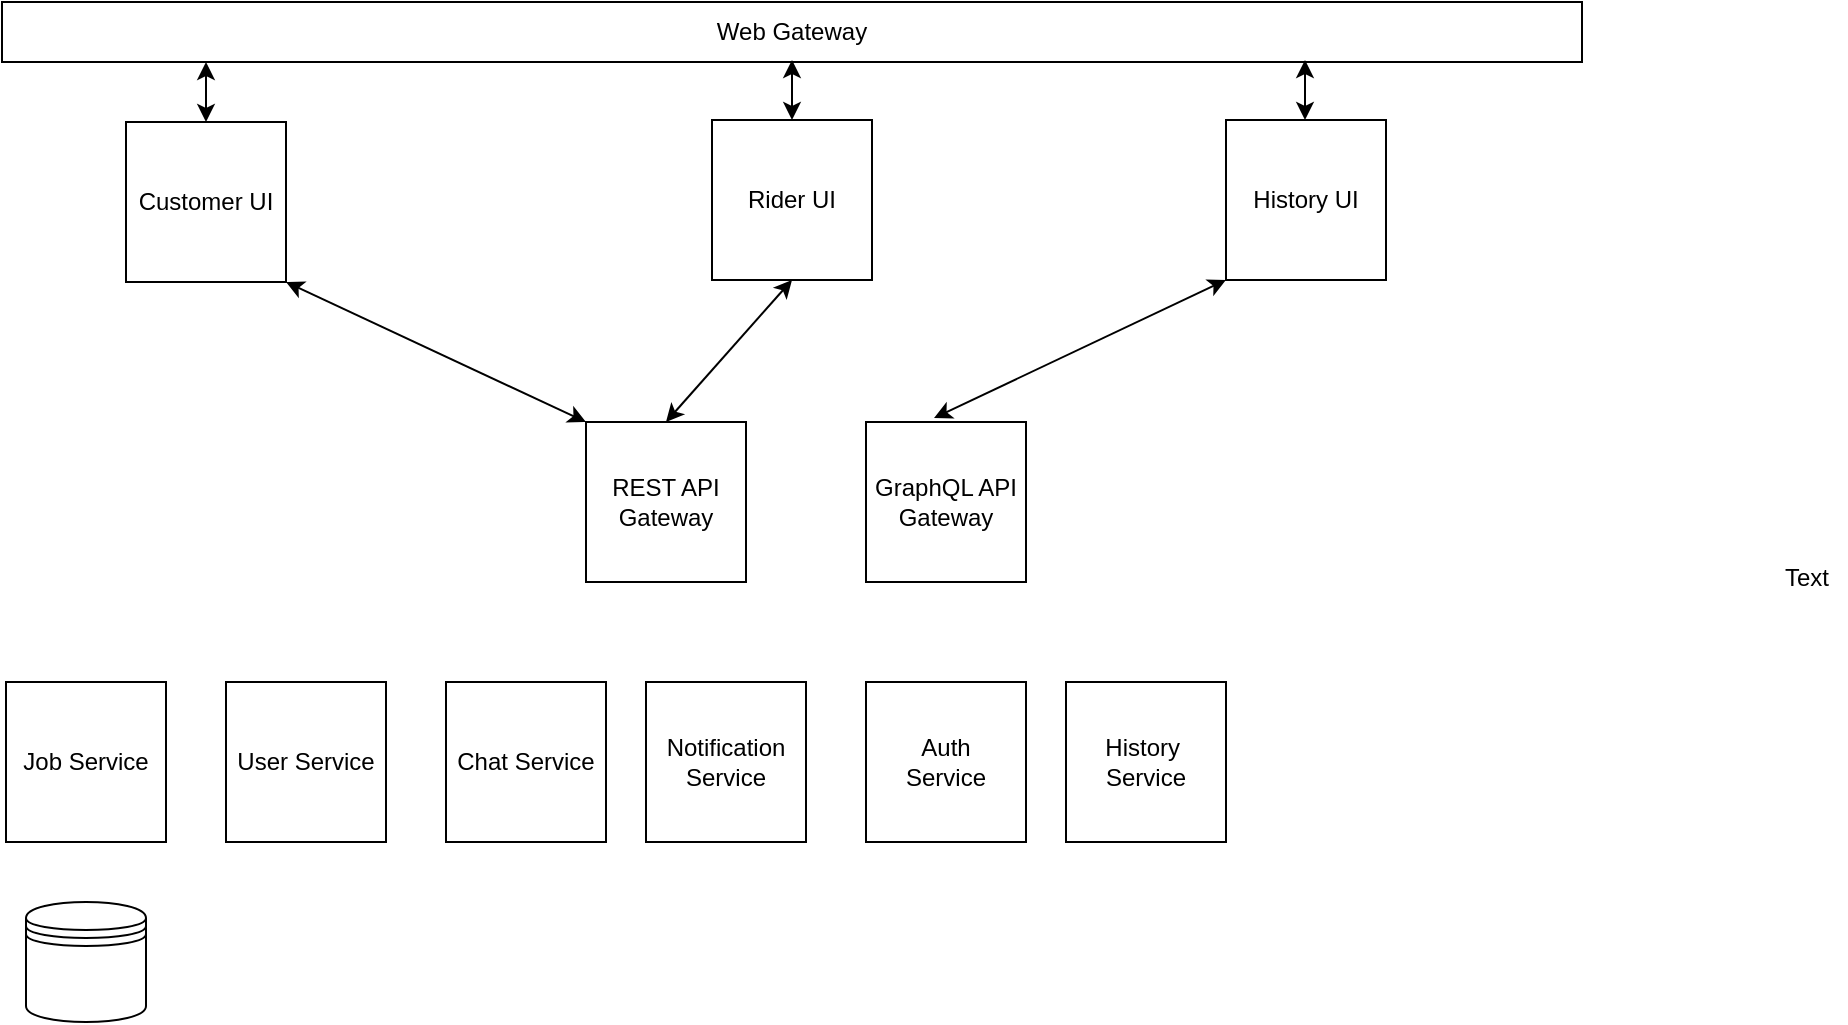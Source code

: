 <mxfile version="12.4.3" type="github" pages="1">
  <diagram id="yEd7I5hEEhK2EHyG8jq4" name="Page-1">
    <mxGraphModel dx="1156" dy="694" grid="1" gridSize="10" guides="1" tooltips="1" connect="1" arrows="1" fold="1" page="1" pageScale="1" pageWidth="827" pageHeight="1169" math="0" shadow="0">
      <root>
        <mxCell id="0"/>
        <mxCell id="1" parent="0"/>
        <mxCell id="vU4K2YzizICc16gCa0ZY-2" value="Web Gateway" style="rounded=0;whiteSpace=wrap;html=1;" parent="1" vertex="1">
          <mxGeometry x="18" y="30" width="790" height="30" as="geometry"/>
        </mxCell>
        <mxCell id="aOlIhon-sFU2XGYJ-QFs-1" value="Customer UI" style="whiteSpace=wrap;html=1;aspect=fixed;" vertex="1" parent="1">
          <mxGeometry x="80" y="90" width="80" height="80" as="geometry"/>
        </mxCell>
        <mxCell id="aOlIhon-sFU2XGYJ-QFs-2" value="Rider UI" style="whiteSpace=wrap;html=1;aspect=fixed;" vertex="1" parent="1">
          <mxGeometry x="373" y="89" width="80" height="80" as="geometry"/>
        </mxCell>
        <mxCell id="aOlIhon-sFU2XGYJ-QFs-3" value="History UI" style="whiteSpace=wrap;html=1;aspect=fixed;" vertex="1" parent="1">
          <mxGeometry x="630" y="89" width="80" height="80" as="geometry"/>
        </mxCell>
        <mxCell id="aOlIhon-sFU2XGYJ-QFs-4" value="REST API Gateway" style="whiteSpace=wrap;html=1;aspect=fixed;" vertex="1" parent="1">
          <mxGeometry x="310" y="240" width="80" height="80" as="geometry"/>
        </mxCell>
        <mxCell id="aOlIhon-sFU2XGYJ-QFs-5" value="GraphQL API Gateway" style="whiteSpace=wrap;html=1;aspect=fixed;" vertex="1" parent="1">
          <mxGeometry x="450" y="240" width="80" height="80" as="geometry"/>
        </mxCell>
        <mxCell id="aOlIhon-sFU2XGYJ-QFs-6" value="Job Service" style="whiteSpace=wrap;html=1;aspect=fixed;" vertex="1" parent="1">
          <mxGeometry x="20" y="370" width="80" height="80" as="geometry"/>
        </mxCell>
        <mxCell id="aOlIhon-sFU2XGYJ-QFs-7" value="User Service" style="whiteSpace=wrap;html=1;aspect=fixed;" vertex="1" parent="1">
          <mxGeometry x="130" y="370" width="80" height="80" as="geometry"/>
        </mxCell>
        <mxCell id="aOlIhon-sFU2XGYJ-QFs-8" value="Chat Service" style="whiteSpace=wrap;html=1;aspect=fixed;" vertex="1" parent="1">
          <mxGeometry x="240" y="370" width="80" height="80" as="geometry"/>
        </mxCell>
        <mxCell id="aOlIhon-sFU2XGYJ-QFs-9" value="Notification Service" style="whiteSpace=wrap;html=1;aspect=fixed;" vertex="1" parent="1">
          <mxGeometry x="340" y="370" width="80" height="80" as="geometry"/>
        </mxCell>
        <mxCell id="aOlIhon-sFU2XGYJ-QFs-10" value="Auth &lt;br&gt;Service" style="whiteSpace=wrap;html=1;aspect=fixed;" vertex="1" parent="1">
          <mxGeometry x="450" y="370" width="80" height="80" as="geometry"/>
        </mxCell>
        <mxCell id="aOlIhon-sFU2XGYJ-QFs-11" value="History&amp;nbsp;&lt;br&gt;Service" style="whiteSpace=wrap;html=1;aspect=fixed;" vertex="1" parent="1">
          <mxGeometry x="550" y="370" width="80" height="80" as="geometry"/>
        </mxCell>
        <mxCell id="aOlIhon-sFU2XGYJ-QFs-12" value="" style="shape=datastore;whiteSpace=wrap;html=1;" vertex="1" parent="1">
          <mxGeometry x="30" y="480" width="60" height="60" as="geometry"/>
        </mxCell>
        <mxCell id="aOlIhon-sFU2XGYJ-QFs-13" value="" style="endArrow=classic;startArrow=classic;html=1;" edge="1" parent="1">
          <mxGeometry width="50" height="50" relative="1" as="geometry">
            <mxPoint x="120" y="90" as="sourcePoint"/>
            <mxPoint x="120" y="60" as="targetPoint"/>
          </mxGeometry>
        </mxCell>
        <mxCell id="aOlIhon-sFU2XGYJ-QFs-19" value="" style="endArrow=classic;startArrow=classic;html=1;" edge="1" parent="1">
          <mxGeometry width="50" height="50" relative="1" as="geometry">
            <mxPoint x="413" y="89" as="sourcePoint"/>
            <mxPoint x="413" y="59" as="targetPoint"/>
          </mxGeometry>
        </mxCell>
        <mxCell id="aOlIhon-sFU2XGYJ-QFs-27" value="" style="endArrow=classic;startArrow=classic;html=1;" edge="1" parent="1">
          <mxGeometry width="50" height="50" relative="1" as="geometry">
            <mxPoint x="669.5" y="89" as="sourcePoint"/>
            <mxPoint x="669.5" y="59" as="targetPoint"/>
          </mxGeometry>
        </mxCell>
        <mxCell id="aOlIhon-sFU2XGYJ-QFs-28" value="" style="endArrow=classic;startArrow=classic;html=1;entryX=1;entryY=1;entryDx=0;entryDy=0;exitX=0;exitY=0;exitDx=0;exitDy=0;" edge="1" parent="1" source="aOlIhon-sFU2XGYJ-QFs-4" target="aOlIhon-sFU2XGYJ-QFs-1">
          <mxGeometry width="50" height="50" relative="1" as="geometry">
            <mxPoint x="170" y="260" as="sourcePoint"/>
            <mxPoint x="220" y="210" as="targetPoint"/>
          </mxGeometry>
        </mxCell>
        <mxCell id="aOlIhon-sFU2XGYJ-QFs-29" value="" style="endArrow=classic;startArrow=classic;html=1;entryX=0.5;entryY=1;entryDx=0;entryDy=0;exitX=0.5;exitY=0;exitDx=0;exitDy=0;" edge="1" parent="1" source="aOlIhon-sFU2XGYJ-QFs-4" target="aOlIhon-sFU2XGYJ-QFs-2">
          <mxGeometry width="50" height="50" relative="1" as="geometry">
            <mxPoint x="360" y="230" as="sourcePoint"/>
            <mxPoint x="410" y="180" as="targetPoint"/>
          </mxGeometry>
        </mxCell>
        <mxCell id="aOlIhon-sFU2XGYJ-QFs-30" value="" style="endArrow=classic;startArrow=classic;html=1;exitX=0.425;exitY=-0.025;exitDx=0;exitDy=0;exitPerimeter=0;entryX=0;entryY=1;entryDx=0;entryDy=0;" edge="1" parent="1" source="aOlIhon-sFU2XGYJ-QFs-5" target="aOlIhon-sFU2XGYJ-QFs-3">
          <mxGeometry width="50" height="50" relative="1" as="geometry">
            <mxPoint x="610" y="240" as="sourcePoint"/>
            <mxPoint x="660" y="190" as="targetPoint"/>
          </mxGeometry>
        </mxCell>
        <mxCell id="aOlIhon-sFU2XGYJ-QFs-31" value="Text" style="text;html=1;align=center;verticalAlign=middle;resizable=0;points=[];;autosize=1;" vertex="1" parent="1">
          <mxGeometry x="900" y="308" width="40" height="20" as="geometry"/>
        </mxCell>
      </root>
    </mxGraphModel>
  </diagram>
</mxfile>
